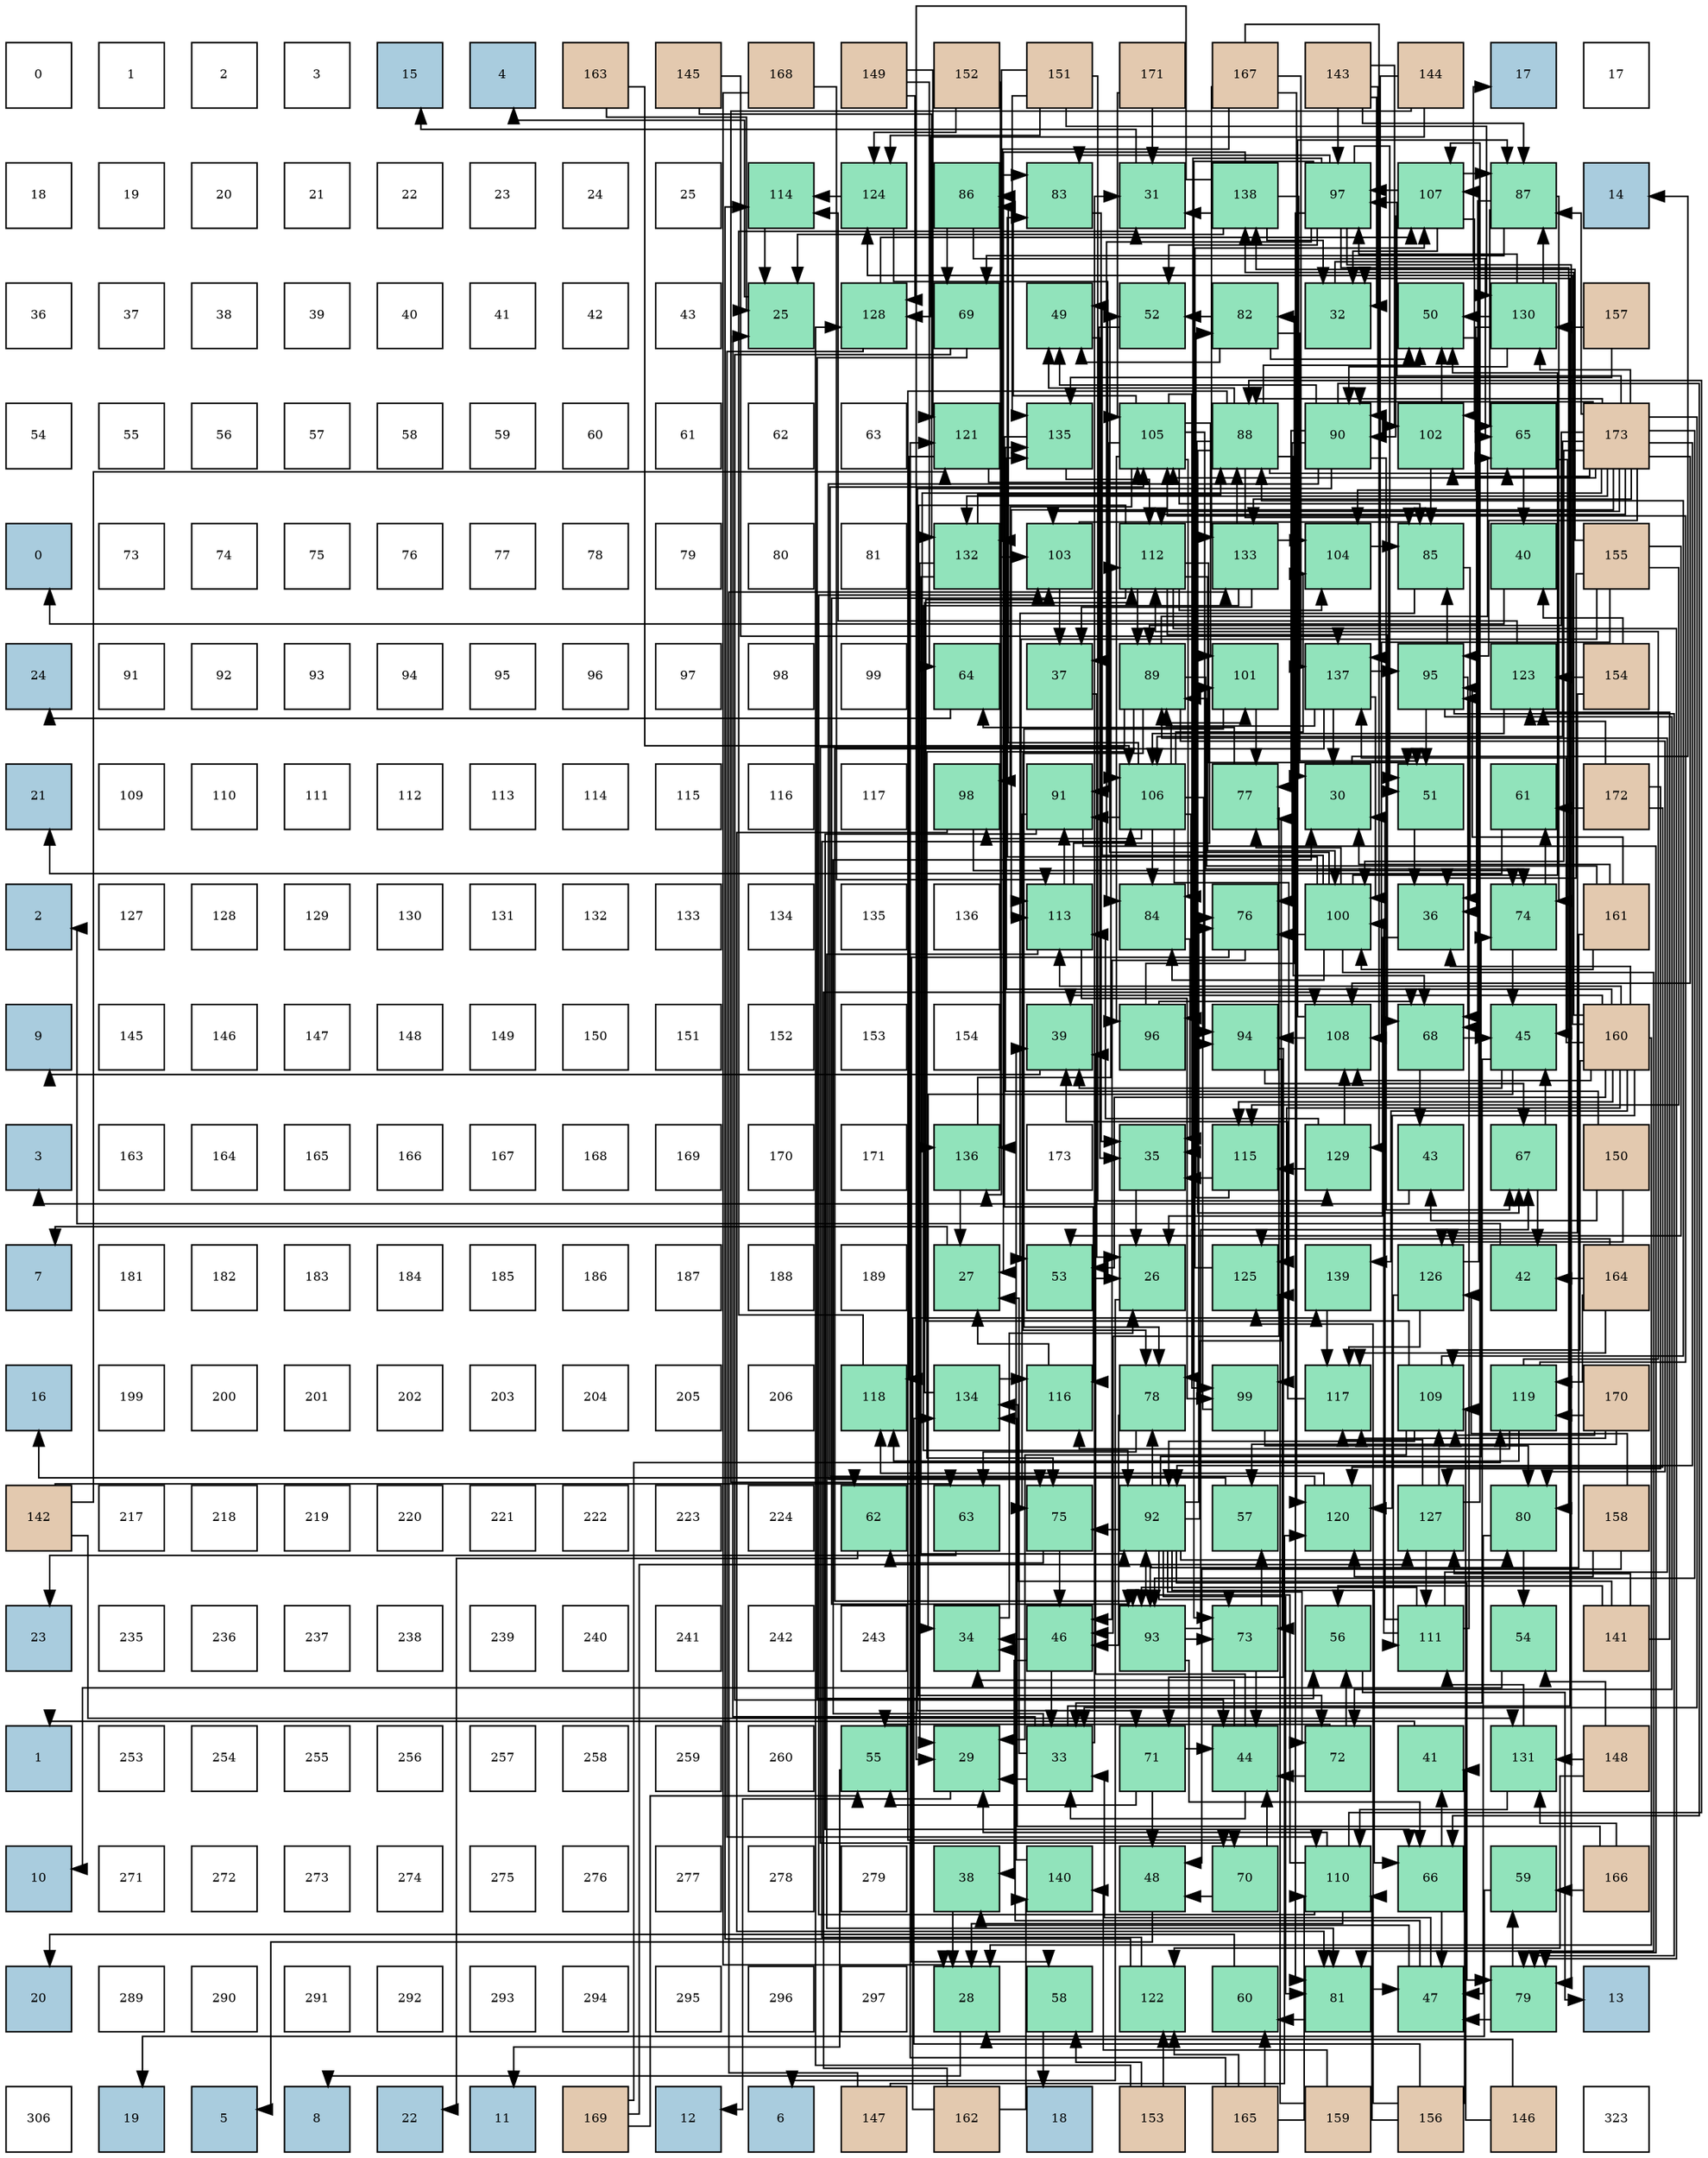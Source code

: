 digraph layout{
 rankdir=TB;
 splines=ortho;
 node [style=filled shape=square fixedsize=true width=0.6];
0[label="0", fontsize=8, fillcolor="#ffffff"];
1[label="1", fontsize=8, fillcolor="#ffffff"];
2[label="2", fontsize=8, fillcolor="#ffffff"];
3[label="3", fontsize=8, fillcolor="#ffffff"];
4[label="15", fontsize=8, fillcolor="#a9ccde"];
5[label="4", fontsize=8, fillcolor="#a9ccde"];
6[label="163", fontsize=8, fillcolor="#e3c9af"];
7[label="145", fontsize=8, fillcolor="#e3c9af"];
8[label="168", fontsize=8, fillcolor="#e3c9af"];
9[label="149", fontsize=8, fillcolor="#e3c9af"];
10[label="152", fontsize=8, fillcolor="#e3c9af"];
11[label="151", fontsize=8, fillcolor="#e3c9af"];
12[label="171", fontsize=8, fillcolor="#e3c9af"];
13[label="167", fontsize=8, fillcolor="#e3c9af"];
14[label="143", fontsize=8, fillcolor="#e3c9af"];
15[label="144", fontsize=8, fillcolor="#e3c9af"];
16[label="17", fontsize=8, fillcolor="#a9ccde"];
17[label="17", fontsize=8, fillcolor="#ffffff"];
18[label="18", fontsize=8, fillcolor="#ffffff"];
19[label="19", fontsize=8, fillcolor="#ffffff"];
20[label="20", fontsize=8, fillcolor="#ffffff"];
21[label="21", fontsize=8, fillcolor="#ffffff"];
22[label="22", fontsize=8, fillcolor="#ffffff"];
23[label="23", fontsize=8, fillcolor="#ffffff"];
24[label="24", fontsize=8, fillcolor="#ffffff"];
25[label="25", fontsize=8, fillcolor="#ffffff"];
26[label="114", fontsize=8, fillcolor="#91e3bb"];
27[label="124", fontsize=8, fillcolor="#91e3bb"];
28[label="86", fontsize=8, fillcolor="#91e3bb"];
29[label="83", fontsize=8, fillcolor="#91e3bb"];
30[label="31", fontsize=8, fillcolor="#91e3bb"];
31[label="138", fontsize=8, fillcolor="#91e3bb"];
32[label="97", fontsize=8, fillcolor="#91e3bb"];
33[label="107", fontsize=8, fillcolor="#91e3bb"];
34[label="87", fontsize=8, fillcolor="#91e3bb"];
35[label="14", fontsize=8, fillcolor="#a9ccde"];
36[label="36", fontsize=8, fillcolor="#ffffff"];
37[label="37", fontsize=8, fillcolor="#ffffff"];
38[label="38", fontsize=8, fillcolor="#ffffff"];
39[label="39", fontsize=8, fillcolor="#ffffff"];
40[label="40", fontsize=8, fillcolor="#ffffff"];
41[label="41", fontsize=8, fillcolor="#ffffff"];
42[label="42", fontsize=8, fillcolor="#ffffff"];
43[label="43", fontsize=8, fillcolor="#ffffff"];
44[label="25", fontsize=8, fillcolor="#91e3bb"];
45[label="128", fontsize=8, fillcolor="#91e3bb"];
46[label="69", fontsize=8, fillcolor="#91e3bb"];
47[label="49", fontsize=8, fillcolor="#91e3bb"];
48[label="52", fontsize=8, fillcolor="#91e3bb"];
49[label="82", fontsize=8, fillcolor="#91e3bb"];
50[label="32", fontsize=8, fillcolor="#91e3bb"];
51[label="50", fontsize=8, fillcolor="#91e3bb"];
52[label="130", fontsize=8, fillcolor="#91e3bb"];
53[label="157", fontsize=8, fillcolor="#e3c9af"];
54[label="54", fontsize=8, fillcolor="#ffffff"];
55[label="55", fontsize=8, fillcolor="#ffffff"];
56[label="56", fontsize=8, fillcolor="#ffffff"];
57[label="57", fontsize=8, fillcolor="#ffffff"];
58[label="58", fontsize=8, fillcolor="#ffffff"];
59[label="59", fontsize=8, fillcolor="#ffffff"];
60[label="60", fontsize=8, fillcolor="#ffffff"];
61[label="61", fontsize=8, fillcolor="#ffffff"];
62[label="62", fontsize=8, fillcolor="#ffffff"];
63[label="63", fontsize=8, fillcolor="#ffffff"];
64[label="121", fontsize=8, fillcolor="#91e3bb"];
65[label="135", fontsize=8, fillcolor="#91e3bb"];
66[label="105", fontsize=8, fillcolor="#91e3bb"];
67[label="88", fontsize=8, fillcolor="#91e3bb"];
68[label="90", fontsize=8, fillcolor="#91e3bb"];
69[label="102", fontsize=8, fillcolor="#91e3bb"];
70[label="65", fontsize=8, fillcolor="#91e3bb"];
71[label="173", fontsize=8, fillcolor="#e3c9af"];
72[label="0", fontsize=8, fillcolor="#a9ccde"];
73[label="73", fontsize=8, fillcolor="#ffffff"];
74[label="74", fontsize=8, fillcolor="#ffffff"];
75[label="75", fontsize=8, fillcolor="#ffffff"];
76[label="76", fontsize=8, fillcolor="#ffffff"];
77[label="77", fontsize=8, fillcolor="#ffffff"];
78[label="78", fontsize=8, fillcolor="#ffffff"];
79[label="79", fontsize=8, fillcolor="#ffffff"];
80[label="80", fontsize=8, fillcolor="#ffffff"];
81[label="81", fontsize=8, fillcolor="#ffffff"];
82[label="132", fontsize=8, fillcolor="#91e3bb"];
83[label="103", fontsize=8, fillcolor="#91e3bb"];
84[label="112", fontsize=8, fillcolor="#91e3bb"];
85[label="133", fontsize=8, fillcolor="#91e3bb"];
86[label="104", fontsize=8, fillcolor="#91e3bb"];
87[label="85", fontsize=8, fillcolor="#91e3bb"];
88[label="40", fontsize=8, fillcolor="#91e3bb"];
89[label="155", fontsize=8, fillcolor="#e3c9af"];
90[label="24", fontsize=8, fillcolor="#a9ccde"];
91[label="91", fontsize=8, fillcolor="#ffffff"];
92[label="92", fontsize=8, fillcolor="#ffffff"];
93[label="93", fontsize=8, fillcolor="#ffffff"];
94[label="94", fontsize=8, fillcolor="#ffffff"];
95[label="95", fontsize=8, fillcolor="#ffffff"];
96[label="96", fontsize=8, fillcolor="#ffffff"];
97[label="97", fontsize=8, fillcolor="#ffffff"];
98[label="98", fontsize=8, fillcolor="#ffffff"];
99[label="99", fontsize=8, fillcolor="#ffffff"];
100[label="64", fontsize=8, fillcolor="#91e3bb"];
101[label="37", fontsize=8, fillcolor="#91e3bb"];
102[label="89", fontsize=8, fillcolor="#91e3bb"];
103[label="101", fontsize=8, fillcolor="#91e3bb"];
104[label="137", fontsize=8, fillcolor="#91e3bb"];
105[label="95", fontsize=8, fillcolor="#91e3bb"];
106[label="123", fontsize=8, fillcolor="#91e3bb"];
107[label="154", fontsize=8, fillcolor="#e3c9af"];
108[label="21", fontsize=8, fillcolor="#a9ccde"];
109[label="109", fontsize=8, fillcolor="#ffffff"];
110[label="110", fontsize=8, fillcolor="#ffffff"];
111[label="111", fontsize=8, fillcolor="#ffffff"];
112[label="112", fontsize=8, fillcolor="#ffffff"];
113[label="113", fontsize=8, fillcolor="#ffffff"];
114[label="114", fontsize=8, fillcolor="#ffffff"];
115[label="115", fontsize=8, fillcolor="#ffffff"];
116[label="116", fontsize=8, fillcolor="#ffffff"];
117[label="117", fontsize=8, fillcolor="#ffffff"];
118[label="98", fontsize=8, fillcolor="#91e3bb"];
119[label="91", fontsize=8, fillcolor="#91e3bb"];
120[label="106", fontsize=8, fillcolor="#91e3bb"];
121[label="77", fontsize=8, fillcolor="#91e3bb"];
122[label="30", fontsize=8, fillcolor="#91e3bb"];
123[label="51", fontsize=8, fillcolor="#91e3bb"];
124[label="61", fontsize=8, fillcolor="#91e3bb"];
125[label="172", fontsize=8, fillcolor="#e3c9af"];
126[label="2", fontsize=8, fillcolor="#a9ccde"];
127[label="127", fontsize=8, fillcolor="#ffffff"];
128[label="128", fontsize=8, fillcolor="#ffffff"];
129[label="129", fontsize=8, fillcolor="#ffffff"];
130[label="130", fontsize=8, fillcolor="#ffffff"];
131[label="131", fontsize=8, fillcolor="#ffffff"];
132[label="132", fontsize=8, fillcolor="#ffffff"];
133[label="133", fontsize=8, fillcolor="#ffffff"];
134[label="134", fontsize=8, fillcolor="#ffffff"];
135[label="135", fontsize=8, fillcolor="#ffffff"];
136[label="136", fontsize=8, fillcolor="#ffffff"];
137[label="113", fontsize=8, fillcolor="#91e3bb"];
138[label="84", fontsize=8, fillcolor="#91e3bb"];
139[label="76", fontsize=8, fillcolor="#91e3bb"];
140[label="100", fontsize=8, fillcolor="#91e3bb"];
141[label="36", fontsize=8, fillcolor="#91e3bb"];
142[label="74", fontsize=8, fillcolor="#91e3bb"];
143[label="161", fontsize=8, fillcolor="#e3c9af"];
144[label="9", fontsize=8, fillcolor="#a9ccde"];
145[label="145", fontsize=8, fillcolor="#ffffff"];
146[label="146", fontsize=8, fillcolor="#ffffff"];
147[label="147", fontsize=8, fillcolor="#ffffff"];
148[label="148", fontsize=8, fillcolor="#ffffff"];
149[label="149", fontsize=8, fillcolor="#ffffff"];
150[label="150", fontsize=8, fillcolor="#ffffff"];
151[label="151", fontsize=8, fillcolor="#ffffff"];
152[label="152", fontsize=8, fillcolor="#ffffff"];
153[label="153", fontsize=8, fillcolor="#ffffff"];
154[label="154", fontsize=8, fillcolor="#ffffff"];
155[label="39", fontsize=8, fillcolor="#91e3bb"];
156[label="96", fontsize=8, fillcolor="#91e3bb"];
157[label="94", fontsize=8, fillcolor="#91e3bb"];
158[label="108", fontsize=8, fillcolor="#91e3bb"];
159[label="68", fontsize=8, fillcolor="#91e3bb"];
160[label="45", fontsize=8, fillcolor="#91e3bb"];
161[label="160", fontsize=8, fillcolor="#e3c9af"];
162[label="3", fontsize=8, fillcolor="#a9ccde"];
163[label="163", fontsize=8, fillcolor="#ffffff"];
164[label="164", fontsize=8, fillcolor="#ffffff"];
165[label="165", fontsize=8, fillcolor="#ffffff"];
166[label="166", fontsize=8, fillcolor="#ffffff"];
167[label="167", fontsize=8, fillcolor="#ffffff"];
168[label="168", fontsize=8, fillcolor="#ffffff"];
169[label="169", fontsize=8, fillcolor="#ffffff"];
170[label="170", fontsize=8, fillcolor="#ffffff"];
171[label="171", fontsize=8, fillcolor="#ffffff"];
172[label="136", fontsize=8, fillcolor="#91e3bb"];
173[label="173", fontsize=8, fillcolor="#ffffff"];
174[label="35", fontsize=8, fillcolor="#91e3bb"];
175[label="115", fontsize=8, fillcolor="#91e3bb"];
176[label="129", fontsize=8, fillcolor="#91e3bb"];
177[label="43", fontsize=8, fillcolor="#91e3bb"];
178[label="67", fontsize=8, fillcolor="#91e3bb"];
179[label="150", fontsize=8, fillcolor="#e3c9af"];
180[label="7", fontsize=8, fillcolor="#a9ccde"];
181[label="181", fontsize=8, fillcolor="#ffffff"];
182[label="182", fontsize=8, fillcolor="#ffffff"];
183[label="183", fontsize=8, fillcolor="#ffffff"];
184[label="184", fontsize=8, fillcolor="#ffffff"];
185[label="185", fontsize=8, fillcolor="#ffffff"];
186[label="186", fontsize=8, fillcolor="#ffffff"];
187[label="187", fontsize=8, fillcolor="#ffffff"];
188[label="188", fontsize=8, fillcolor="#ffffff"];
189[label="189", fontsize=8, fillcolor="#ffffff"];
190[label="27", fontsize=8, fillcolor="#91e3bb"];
191[label="53", fontsize=8, fillcolor="#91e3bb"];
192[label="26", fontsize=8, fillcolor="#91e3bb"];
193[label="125", fontsize=8, fillcolor="#91e3bb"];
194[label="139", fontsize=8, fillcolor="#91e3bb"];
195[label="126", fontsize=8, fillcolor="#91e3bb"];
196[label="42", fontsize=8, fillcolor="#91e3bb"];
197[label="164", fontsize=8, fillcolor="#e3c9af"];
198[label="16", fontsize=8, fillcolor="#a9ccde"];
199[label="199", fontsize=8, fillcolor="#ffffff"];
200[label="200", fontsize=8, fillcolor="#ffffff"];
201[label="201", fontsize=8, fillcolor="#ffffff"];
202[label="202", fontsize=8, fillcolor="#ffffff"];
203[label="203", fontsize=8, fillcolor="#ffffff"];
204[label="204", fontsize=8, fillcolor="#ffffff"];
205[label="205", fontsize=8, fillcolor="#ffffff"];
206[label="206", fontsize=8, fillcolor="#ffffff"];
207[label="118", fontsize=8, fillcolor="#91e3bb"];
208[label="134", fontsize=8, fillcolor="#91e3bb"];
209[label="116", fontsize=8, fillcolor="#91e3bb"];
210[label="78", fontsize=8, fillcolor="#91e3bb"];
211[label="99", fontsize=8, fillcolor="#91e3bb"];
212[label="117", fontsize=8, fillcolor="#91e3bb"];
213[label="109", fontsize=8, fillcolor="#91e3bb"];
214[label="119", fontsize=8, fillcolor="#91e3bb"];
215[label="170", fontsize=8, fillcolor="#e3c9af"];
216[label="142", fontsize=8, fillcolor="#e3c9af"];
217[label="217", fontsize=8, fillcolor="#ffffff"];
218[label="218", fontsize=8, fillcolor="#ffffff"];
219[label="219", fontsize=8, fillcolor="#ffffff"];
220[label="220", fontsize=8, fillcolor="#ffffff"];
221[label="221", fontsize=8, fillcolor="#ffffff"];
222[label="222", fontsize=8, fillcolor="#ffffff"];
223[label="223", fontsize=8, fillcolor="#ffffff"];
224[label="224", fontsize=8, fillcolor="#ffffff"];
225[label="62", fontsize=8, fillcolor="#91e3bb"];
226[label="63", fontsize=8, fillcolor="#91e3bb"];
227[label="75", fontsize=8, fillcolor="#91e3bb"];
228[label="92", fontsize=8, fillcolor="#91e3bb"];
229[label="57", fontsize=8, fillcolor="#91e3bb"];
230[label="120", fontsize=8, fillcolor="#91e3bb"];
231[label="127", fontsize=8, fillcolor="#91e3bb"];
232[label="80", fontsize=8, fillcolor="#91e3bb"];
233[label="158", fontsize=8, fillcolor="#e3c9af"];
234[label="23", fontsize=8, fillcolor="#a9ccde"];
235[label="235", fontsize=8, fillcolor="#ffffff"];
236[label="236", fontsize=8, fillcolor="#ffffff"];
237[label="237", fontsize=8, fillcolor="#ffffff"];
238[label="238", fontsize=8, fillcolor="#ffffff"];
239[label="239", fontsize=8, fillcolor="#ffffff"];
240[label="240", fontsize=8, fillcolor="#ffffff"];
241[label="241", fontsize=8, fillcolor="#ffffff"];
242[label="242", fontsize=8, fillcolor="#ffffff"];
243[label="243", fontsize=8, fillcolor="#ffffff"];
244[label="34", fontsize=8, fillcolor="#91e3bb"];
245[label="46", fontsize=8, fillcolor="#91e3bb"];
246[label="93", fontsize=8, fillcolor="#91e3bb"];
247[label="73", fontsize=8, fillcolor="#91e3bb"];
248[label="56", fontsize=8, fillcolor="#91e3bb"];
249[label="111", fontsize=8, fillcolor="#91e3bb"];
250[label="54", fontsize=8, fillcolor="#91e3bb"];
251[label="141", fontsize=8, fillcolor="#e3c9af"];
252[label="1", fontsize=8, fillcolor="#a9ccde"];
253[label="253", fontsize=8, fillcolor="#ffffff"];
254[label="254", fontsize=8, fillcolor="#ffffff"];
255[label="255", fontsize=8, fillcolor="#ffffff"];
256[label="256", fontsize=8, fillcolor="#ffffff"];
257[label="257", fontsize=8, fillcolor="#ffffff"];
258[label="258", fontsize=8, fillcolor="#ffffff"];
259[label="259", fontsize=8, fillcolor="#ffffff"];
260[label="260", fontsize=8, fillcolor="#ffffff"];
261[label="55", fontsize=8, fillcolor="#91e3bb"];
262[label="29", fontsize=8, fillcolor="#91e3bb"];
263[label="33", fontsize=8, fillcolor="#91e3bb"];
264[label="71", fontsize=8, fillcolor="#91e3bb"];
265[label="44", fontsize=8, fillcolor="#91e3bb"];
266[label="72", fontsize=8, fillcolor="#91e3bb"];
267[label="41", fontsize=8, fillcolor="#91e3bb"];
268[label="131", fontsize=8, fillcolor="#91e3bb"];
269[label="148", fontsize=8, fillcolor="#e3c9af"];
270[label="10", fontsize=8, fillcolor="#a9ccde"];
271[label="271", fontsize=8, fillcolor="#ffffff"];
272[label="272", fontsize=8, fillcolor="#ffffff"];
273[label="273", fontsize=8, fillcolor="#ffffff"];
274[label="274", fontsize=8, fillcolor="#ffffff"];
275[label="275", fontsize=8, fillcolor="#ffffff"];
276[label="276", fontsize=8, fillcolor="#ffffff"];
277[label="277", fontsize=8, fillcolor="#ffffff"];
278[label="278", fontsize=8, fillcolor="#ffffff"];
279[label="279", fontsize=8, fillcolor="#ffffff"];
280[label="38", fontsize=8, fillcolor="#91e3bb"];
281[label="140", fontsize=8, fillcolor="#91e3bb"];
282[label="48", fontsize=8, fillcolor="#91e3bb"];
283[label="70", fontsize=8, fillcolor="#91e3bb"];
284[label="110", fontsize=8, fillcolor="#91e3bb"];
285[label="66", fontsize=8, fillcolor="#91e3bb"];
286[label="59", fontsize=8, fillcolor="#91e3bb"];
287[label="166", fontsize=8, fillcolor="#e3c9af"];
288[label="20", fontsize=8, fillcolor="#a9ccde"];
289[label="289", fontsize=8, fillcolor="#ffffff"];
290[label="290", fontsize=8, fillcolor="#ffffff"];
291[label="291", fontsize=8, fillcolor="#ffffff"];
292[label="292", fontsize=8, fillcolor="#ffffff"];
293[label="293", fontsize=8, fillcolor="#ffffff"];
294[label="294", fontsize=8, fillcolor="#ffffff"];
295[label="295", fontsize=8, fillcolor="#ffffff"];
296[label="296", fontsize=8, fillcolor="#ffffff"];
297[label="297", fontsize=8, fillcolor="#ffffff"];
298[label="28", fontsize=8, fillcolor="#91e3bb"];
299[label="58", fontsize=8, fillcolor="#91e3bb"];
300[label="122", fontsize=8, fillcolor="#91e3bb"];
301[label="60", fontsize=8, fillcolor="#91e3bb"];
302[label="81", fontsize=8, fillcolor="#91e3bb"];
303[label="47", fontsize=8, fillcolor="#91e3bb"];
304[label="79", fontsize=8, fillcolor="#91e3bb"];
305[label="13", fontsize=8, fillcolor="#a9ccde"];
306[label="306", fontsize=8, fillcolor="#ffffff"];
307[label="19", fontsize=8, fillcolor="#a9ccde"];
308[label="5", fontsize=8, fillcolor="#a9ccde"];
309[label="8", fontsize=8, fillcolor="#a9ccde"];
310[label="22", fontsize=8, fillcolor="#a9ccde"];
311[label="11", fontsize=8, fillcolor="#a9ccde"];
312[label="169", fontsize=8, fillcolor="#e3c9af"];
313[label="12", fontsize=8, fillcolor="#a9ccde"];
314[label="6", fontsize=8, fillcolor="#a9ccde"];
315[label="147", fontsize=8, fillcolor="#e3c9af"];
316[label="162", fontsize=8, fillcolor="#e3c9af"];
317[label="18", fontsize=8, fillcolor="#a9ccde"];
318[label="153", fontsize=8, fillcolor="#e3c9af"];
319[label="165", fontsize=8, fillcolor="#e3c9af"];
320[label="159", fontsize=8, fillcolor="#e3c9af"];
321[label="156", fontsize=8, fillcolor="#e3c9af"];
322[label="146", fontsize=8, fillcolor="#e3c9af"];
323[label="323", fontsize=8, fillcolor="#ffffff"];
edge [constraint=false, style=vis];44 -> 5;
192 -> 314;
190 -> 180;
298 -> 309;
262 -> 313;
122 -> 35;
30 -> 4;
50 -> 16;
263 -> 44;
263 -> 190;
263 -> 262;
263 -> 122;
263 -> 30;
263 -> 50;
244 -> 192;
174 -> 192;
141 -> 192;
101 -> 192;
280 -> 298;
155 -> 144;
88 -> 72;
267 -> 252;
196 -> 126;
177 -> 162;
265 -> 263;
265 -> 244;
265 -> 155;
160 -> 263;
160 -> 244;
160 -> 155;
245 -> 263;
245 -> 244;
245 -> 280;
303 -> 263;
303 -> 244;
303 -> 280;
282 -> 308;
47 -> 174;
51 -> 141;
123 -> 141;
48 -> 101;
191 -> 192;
250 -> 270;
261 -> 311;
248 -> 305;
229 -> 198;
299 -> 317;
286 -> 307;
301 -> 288;
124 -> 108;
225 -> 310;
226 -> 234;
100 -> 90;
70 -> 88;
70 -> 160;
285 -> 267;
285 -> 303;
178 -> 196;
178 -> 160;
159 -> 177;
159 -> 160;
46 -> 265;
46 -> 248;
283 -> 265;
283 -> 282;
264 -> 265;
264 -> 282;
264 -> 261;
266 -> 265;
266 -> 261;
266 -> 248;
247 -> 265;
247 -> 229;
142 -> 160;
142 -> 124;
227 -> 245;
227 -> 225;
139 -> 245;
139 -> 299;
121 -> 245;
121 -> 100;
210 -> 245;
210 -> 226;
304 -> 303;
304 -> 286;
232 -> 303;
232 -> 250;
302 -> 303;
302 -> 301;
49 -> 47;
49 -> 51;
49 -> 123;
49 -> 48;
29 -> 174;
138 -> 174;
87 -> 141;
87 -> 191;
28 -> 70;
28 -> 46;
28 -> 29;
34 -> 70;
34 -> 159;
34 -> 46;
34 -> 142;
67 -> 174;
67 -> 47;
67 -> 51;
67 -> 123;
67 -> 70;
67 -> 178;
67 -> 159;
67 -> 283;
102 -> 70;
102 -> 283;
102 -> 142;
102 -> 227;
102 -> 210;
102 -> 232;
68 -> 47;
68 -> 285;
68 -> 178;
68 -> 264;
68 -> 227;
68 -> 139;
68 -> 121;
119 -> 285;
119 -> 227;
119 -> 304;
228 -> 285;
228 -> 266;
228 -> 247;
228 -> 142;
228 -> 227;
228 -> 139;
228 -> 121;
228 -> 210;
228 -> 304;
228 -> 232;
228 -> 302;
246 -> 285;
246 -> 178;
246 -> 247;
157 -> 178;
157 -> 264;
157 -> 247;
105 -> 123;
105 -> 159;
105 -> 266;
105 -> 304;
105 -> 87;
156 -> 159;
156 -> 49;
32 -> 123;
32 -> 48;
32 -> 247;
32 -> 210;
32 -> 304;
32 -> 232;
32 -> 302;
32 -> 29;
32 -> 138;
118 -> 142;
118 -> 302;
211 -> 139;
211 -> 232;
140 -> 47;
140 -> 51;
140 -> 48;
140 -> 139;
140 -> 121;
140 -> 302;
140 -> 29;
140 -> 138;
103 -> 121;
103 -> 210;
69 -> 51;
69 -> 87;
83 -> 101;
83 -> 87;
86 -> 87;
66 -> 138;
66 -> 87;
66 -> 28;
66 -> 119;
66 -> 157;
66 -> 156;
66 -> 118;
66 -> 211;
66 -> 103;
120 -> 138;
120 -> 28;
120 -> 119;
120 -> 157;
120 -> 156;
120 -> 118;
120 -> 211;
120 -> 103;
120 -> 86;
33 -> 50;
33 -> 34;
33 -> 68;
33 -> 32;
33 -> 69;
158 -> 34;
158 -> 157;
213 -> 262;
213 -> 67;
213 -> 228;
213 -> 83;
284 -> 298;
284 -> 262;
284 -> 67;
284 -> 228;
284 -> 83;
249 -> 122;
249 -> 102;
249 -> 246;
249 -> 105;
249 -> 140;
84 -> 123;
84 -> 159;
84 -> 266;
84 -> 304;
84 -> 102;
84 -> 246;
84 -> 140;
84 -> 86;
137 -> 302;
137 -> 119;
137 -> 211;
137 -> 103;
26 -> 44;
175 -> 174;
175 -> 49;
209 -> 190;
212 -> 155;
207 -> 30;
214 -> 66;
214 -> 84;
214 -> 209;
214 -> 207;
230 -> 66;
230 -> 207;
64 -> 66;
64 -> 207;
300 -> 120;
300 -> 26;
106 -> 120;
106 -> 26;
27 -> 120;
27 -> 26;
193 -> 33;
195 -> 33;
195 -> 249;
195 -> 212;
231 -> 33;
231 -> 213;
231 -> 249;
231 -> 212;
45 -> 33;
45 -> 284;
176 -> 158;
176 -> 137;
176 -> 175;
52 -> 51;
52 -> 34;
52 -> 68;
52 -> 32;
52 -> 86;
268 -> 284;
268 -> 249;
82 -> 262;
82 -> 67;
82 -> 228;
82 -> 83;
85 -> 101;
85 -> 67;
85 -> 228;
85 -> 86;
208 -> 84;
208 -> 209;
65 -> 84;
65 -> 209;
172 -> 190;
172 -> 84;
104 -> 122;
104 -> 102;
104 -> 246;
104 -> 105;
104 -> 140;
31 -> 44;
31 -> 190;
31 -> 262;
31 -> 122;
31 -> 30;
31 -> 50;
194 -> 212;
281 -> 155;
251 -> 248;
251 -> 106;
251 -> 231;
251 -> 208;
216 -> 226;
216 -> 64;
216 -> 268;
14 -> 50;
14 -> 34;
14 -> 68;
14 -> 32;
14 -> 69;
15 -> 225;
15 -> 45;
15 -> 104;
7 -> 82;
7 -> 104;
322 -> 298;
322 -> 213;
315 -> 230;
315 -> 85;
269 -> 250;
269 -> 300;
269 -> 268;
9 -> 100;
9 -> 64;
9 -> 45;
179 -> 177;
179 -> 195;
179 -> 65;
11 -> 27;
11 -> 176;
11 -> 52;
11 -> 65;
11 -> 172;
10 -> 27;
10 -> 172;
318 -> 299;
318 -> 300;
318 -> 45;
107 -> 88;
107 -> 106;
107 -> 195;
89 -> 141;
89 -> 191;
89 -> 158;
89 -> 137;
89 -> 175;
89 -> 31;
321 -> 267;
321 -> 284;
321 -> 193;
321 -> 208;
53 -> 52;
53 -> 65;
233 -> 282;
233 -> 230;
233 -> 195;
320 -> 193;
320 -> 281;
161 -> 298;
161 -> 141;
161 -> 155;
161 -> 191;
161 -> 158;
161 -> 213;
161 -> 137;
161 -> 175;
161 -> 230;
161 -> 27;
161 -> 193;
161 -> 65;
161 -> 104;
161 -> 31;
161 -> 194;
143 -> 122;
143 -> 102;
143 -> 246;
143 -> 105;
143 -> 140;
316 -> 158;
316 -> 194;
316 -> 281;
6 -> 44;
6 -> 120;
197 -> 196;
197 -> 212;
197 -> 214;
197 -> 193;
319 -> 301;
319 -> 284;
319 -> 64;
319 -> 300;
287 -> 286;
287 -> 268;
287 -> 208;
13 -> 230;
13 -> 176;
13 -> 82;
13 -> 85;
13 -> 104;
8 -> 298;
8 -> 137;
312 -> 261;
312 -> 214;
312 -> 231;
215 -> 229;
215 -> 213;
215 -> 212;
215 -> 214;
12 -> 30;
12 -> 66;
125 -> 124;
125 -> 230;
125 -> 106;
125 -> 231;
71 -> 263;
71 -> 34;
71 -> 67;
71 -> 102;
71 -> 68;
71 -> 228;
71 -> 246;
71 -> 105;
71 -> 32;
71 -> 140;
71 -> 69;
71 -> 83;
71 -> 66;
71 -> 120;
71 -> 158;
71 -> 84;
71 -> 137;
71 -> 52;
71 -> 82;
71 -> 85;
71 -> 172;
edge [constraint=true, style=invis];
0 -> 18 -> 36 -> 54 -> 72 -> 90 -> 108 -> 126 -> 144 -> 162 -> 180 -> 198 -> 216 -> 234 -> 252 -> 270 -> 288 -> 306;
1 -> 19 -> 37 -> 55 -> 73 -> 91 -> 109 -> 127 -> 145 -> 163 -> 181 -> 199 -> 217 -> 235 -> 253 -> 271 -> 289 -> 307;
2 -> 20 -> 38 -> 56 -> 74 -> 92 -> 110 -> 128 -> 146 -> 164 -> 182 -> 200 -> 218 -> 236 -> 254 -> 272 -> 290 -> 308;
3 -> 21 -> 39 -> 57 -> 75 -> 93 -> 111 -> 129 -> 147 -> 165 -> 183 -> 201 -> 219 -> 237 -> 255 -> 273 -> 291 -> 309;
4 -> 22 -> 40 -> 58 -> 76 -> 94 -> 112 -> 130 -> 148 -> 166 -> 184 -> 202 -> 220 -> 238 -> 256 -> 274 -> 292 -> 310;
5 -> 23 -> 41 -> 59 -> 77 -> 95 -> 113 -> 131 -> 149 -> 167 -> 185 -> 203 -> 221 -> 239 -> 257 -> 275 -> 293 -> 311;
6 -> 24 -> 42 -> 60 -> 78 -> 96 -> 114 -> 132 -> 150 -> 168 -> 186 -> 204 -> 222 -> 240 -> 258 -> 276 -> 294 -> 312;
7 -> 25 -> 43 -> 61 -> 79 -> 97 -> 115 -> 133 -> 151 -> 169 -> 187 -> 205 -> 223 -> 241 -> 259 -> 277 -> 295 -> 313;
8 -> 26 -> 44 -> 62 -> 80 -> 98 -> 116 -> 134 -> 152 -> 170 -> 188 -> 206 -> 224 -> 242 -> 260 -> 278 -> 296 -> 314;
9 -> 27 -> 45 -> 63 -> 81 -> 99 -> 117 -> 135 -> 153 -> 171 -> 189 -> 207 -> 225 -> 243 -> 261 -> 279 -> 297 -> 315;
10 -> 28 -> 46 -> 64 -> 82 -> 100 -> 118 -> 136 -> 154 -> 172 -> 190 -> 208 -> 226 -> 244 -> 262 -> 280 -> 298 -> 316;
11 -> 29 -> 47 -> 65 -> 83 -> 101 -> 119 -> 137 -> 155 -> 173 -> 191 -> 209 -> 227 -> 245 -> 263 -> 281 -> 299 -> 317;
12 -> 30 -> 48 -> 66 -> 84 -> 102 -> 120 -> 138 -> 156 -> 174 -> 192 -> 210 -> 228 -> 246 -> 264 -> 282 -> 300 -> 318;
13 -> 31 -> 49 -> 67 -> 85 -> 103 -> 121 -> 139 -> 157 -> 175 -> 193 -> 211 -> 229 -> 247 -> 265 -> 283 -> 301 -> 319;
14 -> 32 -> 50 -> 68 -> 86 -> 104 -> 122 -> 140 -> 158 -> 176 -> 194 -> 212 -> 230 -> 248 -> 266 -> 284 -> 302 -> 320;
15 -> 33 -> 51 -> 69 -> 87 -> 105 -> 123 -> 141 -> 159 -> 177 -> 195 -> 213 -> 231 -> 249 -> 267 -> 285 -> 303 -> 321;
16 -> 34 -> 52 -> 70 -> 88 -> 106 -> 124 -> 142 -> 160 -> 178 -> 196 -> 214 -> 232 -> 250 -> 268 -> 286 -> 304 -> 322;
17 -> 35 -> 53 -> 71 -> 89 -> 107 -> 125 -> 143 -> 161 -> 179 -> 197 -> 215 -> 233 -> 251 -> 269 -> 287 -> 305 -> 323;
rank = same {0 -> 1 -> 2 -> 3 -> 4 -> 5 -> 6 -> 7 -> 8 -> 9 -> 10 -> 11 -> 12 -> 13 -> 14 -> 15 -> 16 -> 17};
rank = same {18 -> 19 -> 20 -> 21 -> 22 -> 23 -> 24 -> 25 -> 26 -> 27 -> 28 -> 29 -> 30 -> 31 -> 32 -> 33 -> 34 -> 35};
rank = same {36 -> 37 -> 38 -> 39 -> 40 -> 41 -> 42 -> 43 -> 44 -> 45 -> 46 -> 47 -> 48 -> 49 -> 50 -> 51 -> 52 -> 53};
rank = same {54 -> 55 -> 56 -> 57 -> 58 -> 59 -> 60 -> 61 -> 62 -> 63 -> 64 -> 65 -> 66 -> 67 -> 68 -> 69 -> 70 -> 71};
rank = same {72 -> 73 -> 74 -> 75 -> 76 -> 77 -> 78 -> 79 -> 80 -> 81 -> 82 -> 83 -> 84 -> 85 -> 86 -> 87 -> 88 -> 89};
rank = same {90 -> 91 -> 92 -> 93 -> 94 -> 95 -> 96 -> 97 -> 98 -> 99 -> 100 -> 101 -> 102 -> 103 -> 104 -> 105 -> 106 -> 107};
rank = same {108 -> 109 -> 110 -> 111 -> 112 -> 113 -> 114 -> 115 -> 116 -> 117 -> 118 -> 119 -> 120 -> 121 -> 122 -> 123 -> 124 -> 125};
rank = same {126 -> 127 -> 128 -> 129 -> 130 -> 131 -> 132 -> 133 -> 134 -> 135 -> 136 -> 137 -> 138 -> 139 -> 140 -> 141 -> 142 -> 143};
rank = same {144 -> 145 -> 146 -> 147 -> 148 -> 149 -> 150 -> 151 -> 152 -> 153 -> 154 -> 155 -> 156 -> 157 -> 158 -> 159 -> 160 -> 161};
rank = same {162 -> 163 -> 164 -> 165 -> 166 -> 167 -> 168 -> 169 -> 170 -> 171 -> 172 -> 173 -> 174 -> 175 -> 176 -> 177 -> 178 -> 179};
rank = same {180 -> 181 -> 182 -> 183 -> 184 -> 185 -> 186 -> 187 -> 188 -> 189 -> 190 -> 191 -> 192 -> 193 -> 194 -> 195 -> 196 -> 197};
rank = same {198 -> 199 -> 200 -> 201 -> 202 -> 203 -> 204 -> 205 -> 206 -> 207 -> 208 -> 209 -> 210 -> 211 -> 212 -> 213 -> 214 -> 215};
rank = same {216 -> 217 -> 218 -> 219 -> 220 -> 221 -> 222 -> 223 -> 224 -> 225 -> 226 -> 227 -> 228 -> 229 -> 230 -> 231 -> 232 -> 233};
rank = same {234 -> 235 -> 236 -> 237 -> 238 -> 239 -> 240 -> 241 -> 242 -> 243 -> 244 -> 245 -> 246 -> 247 -> 248 -> 249 -> 250 -> 251};
rank = same {252 -> 253 -> 254 -> 255 -> 256 -> 257 -> 258 -> 259 -> 260 -> 261 -> 262 -> 263 -> 264 -> 265 -> 266 -> 267 -> 268 -> 269};
rank = same {270 -> 271 -> 272 -> 273 -> 274 -> 275 -> 276 -> 277 -> 278 -> 279 -> 280 -> 281 -> 282 -> 283 -> 284 -> 285 -> 286 -> 287};
rank = same {288 -> 289 -> 290 -> 291 -> 292 -> 293 -> 294 -> 295 -> 296 -> 297 -> 298 -> 299 -> 300 -> 301 -> 302 -> 303 -> 304 -> 305};
rank = same {306 -> 307 -> 308 -> 309 -> 310 -> 311 -> 312 -> 313 -> 314 -> 315 -> 316 -> 317 -> 318 -> 319 -> 320 -> 321 -> 322 -> 323};
}